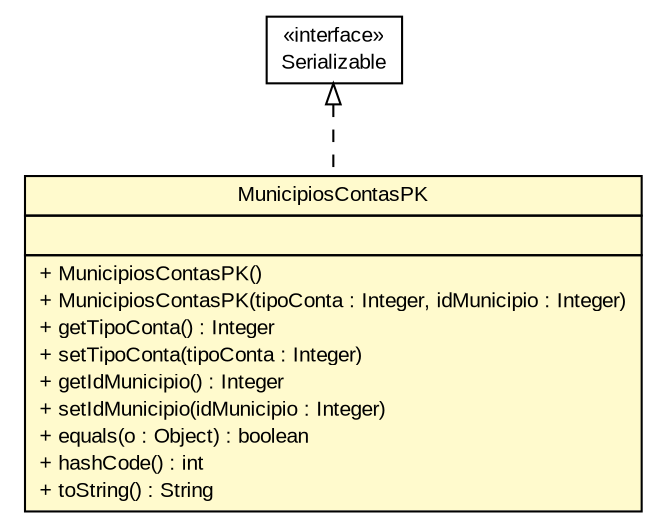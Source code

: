#!/usr/local/bin/dot
#
# Class diagram 
# Generated by UMLGraph version R5_6 (http://www.umlgraph.org/)
#

digraph G {
	edge [fontname="arial",fontsize=10,labelfontname="arial",labelfontsize=10];
	node [fontname="arial",fontsize=10,shape=plaintext];
	nodesep=0.25;
	ranksep=0.5;
	// br.gov.to.sefaz.arr.persistence.entity.MunicipiosContasPK
	c75441 [label=<<table title="br.gov.to.sefaz.arr.persistence.entity.MunicipiosContasPK" border="0" cellborder="1" cellspacing="0" cellpadding="2" port="p" bgcolor="lemonChiffon" href="./MunicipiosContasPK.html">
		<tr><td><table border="0" cellspacing="0" cellpadding="1">
<tr><td align="center" balign="center"> MunicipiosContasPK </td></tr>
		</table></td></tr>
		<tr><td><table border="0" cellspacing="0" cellpadding="1">
<tr><td align="left" balign="left">  </td></tr>
		</table></td></tr>
		<tr><td><table border="0" cellspacing="0" cellpadding="1">
<tr><td align="left" balign="left"> + MunicipiosContasPK() </td></tr>
<tr><td align="left" balign="left"> + MunicipiosContasPK(tipoConta : Integer, idMunicipio : Integer) </td></tr>
<tr><td align="left" balign="left"> + getTipoConta() : Integer </td></tr>
<tr><td align="left" balign="left"> + setTipoConta(tipoConta : Integer) </td></tr>
<tr><td align="left" balign="left"> + getIdMunicipio() : Integer </td></tr>
<tr><td align="left" balign="left"> + setIdMunicipio(idMunicipio : Integer) </td></tr>
<tr><td align="left" balign="left"> + equals(o : Object) : boolean </td></tr>
<tr><td align="left" balign="left"> + hashCode() : int </td></tr>
<tr><td align="left" balign="left"> + toString() : String </td></tr>
		</table></td></tr>
		</table>>, URL="./MunicipiosContasPK.html", fontname="arial", fontcolor="black", fontsize=10.0];
	//br.gov.to.sefaz.arr.persistence.entity.MunicipiosContasPK implements java.io.Serializable
	c75639:p -> c75441:p [dir=back,arrowtail=empty,style=dashed];
	// java.io.Serializable
	c75639 [label=<<table title="java.io.Serializable" border="0" cellborder="1" cellspacing="0" cellpadding="2" port="p" href="http://java.sun.com/j2se/1.4.2/docs/api/java/io/Serializable.html">
		<tr><td><table border="0" cellspacing="0" cellpadding="1">
<tr><td align="center" balign="center"> &#171;interface&#187; </td></tr>
<tr><td align="center" balign="center"> Serializable </td></tr>
		</table></td></tr>
		</table>>, URL="http://java.sun.com/j2se/1.4.2/docs/api/java/io/Serializable.html", fontname="arial", fontcolor="black", fontsize=10.0];
}

